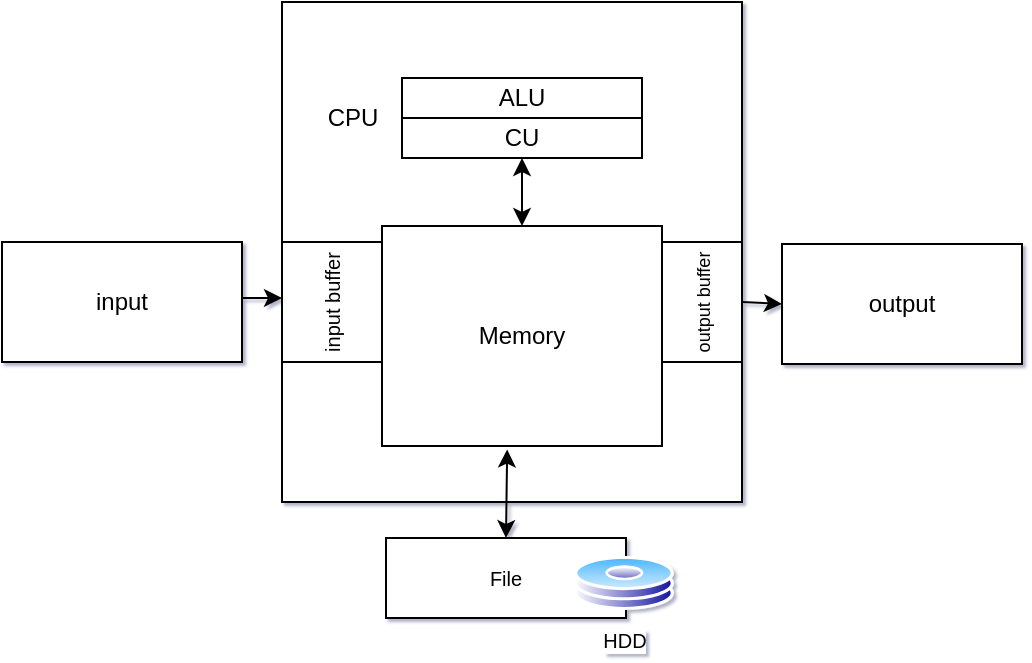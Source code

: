 <mxfile>
    <diagram id="-buf4lGA7eBUqtwilpqc" name="Page-1">
        <mxGraphModel dx="364" dy="338" grid="1" gridSize="10" guides="1" tooltips="1" connect="1" arrows="1" fold="1" page="1" pageScale="1" pageWidth="850" pageHeight="1100" background="#ffffff" math="0" shadow="1">
            <root>
                <mxCell id="0"/>
                <mxCell id="1" parent="0"/>
                <mxCell id="2" value="" style="rounded=0;whiteSpace=wrap;html=1;labelBackgroundColor=#FFFFFF;fontColor=#000000;" vertex="1" parent="1">
                    <mxGeometry x="160" y="82" width="230" height="250" as="geometry"/>
                </mxCell>
                <mxCell id="3" value="Memory" style="rounded=0;whiteSpace=wrap;html=1;" vertex="1" parent="1">
                    <mxGeometry x="210" y="194" width="140" height="110" as="geometry"/>
                </mxCell>
                <mxCell id="4" value="input" style="rounded=0;whiteSpace=wrap;html=1;" vertex="1" parent="1">
                    <mxGeometry x="20" y="202" width="120" height="60" as="geometry"/>
                </mxCell>
                <mxCell id="5" value="output" style="rounded=0;whiteSpace=wrap;html=1;" vertex="1" parent="1">
                    <mxGeometry x="410" y="203" width="120" height="60" as="geometry"/>
                </mxCell>
                <mxCell id="7" value="ALU" style="rounded=0;whiteSpace=wrap;html=1;" vertex="1" parent="1">
                    <mxGeometry x="220" y="120" width="120" height="20" as="geometry"/>
                </mxCell>
                <mxCell id="9" value="CU" style="rounded=0;whiteSpace=wrap;html=1;" vertex="1" parent="1">
                    <mxGeometry x="220" y="140" width="120" height="20" as="geometry"/>
                </mxCell>
                <mxCell id="10" value="CPU" style="text;html=1;resizable=0;autosize=1;align=center;verticalAlign=middle;points=[];fillColor=none;strokeColor=none;rounded=0;" vertex="1" parent="1">
                    <mxGeometry x="175" y="130" width="40" height="20" as="geometry"/>
                </mxCell>
                <mxCell id="11" value="&lt;font style=&quot;font-size: 10px&quot;&gt;input buffer&lt;/font&gt;" style="rounded=0;whiteSpace=wrap;html=1;fontFamily=Helvetica;labelBackgroundColor=none;horizontal=0;" vertex="1" parent="1">
                    <mxGeometry x="160" y="202" width="50" height="60" as="geometry"/>
                </mxCell>
                <mxCell id="14" value="&lt;font style=&quot;font-size: 9px&quot;&gt;output buffer&lt;/font&gt;" style="rounded=0;whiteSpace=wrap;html=1;horizontal=0;" vertex="1" parent="1">
                    <mxGeometry x="350" y="202" width="40" height="60" as="geometry"/>
                </mxCell>
                <mxCell id="17" value="File" style="rounded=0;whiteSpace=wrap;html=1;fontFamily=Helvetica;fontSize=10;" vertex="1" parent="1">
                    <mxGeometry x="212" y="350" width="120" height="40" as="geometry"/>
                </mxCell>
                <mxCell id="18" value="HDD" style="aspect=fixed;perimeter=ellipsePerimeter;html=1;align=center;shadow=0;dashed=0;spacingTop=3;image;image=img/lib/active_directory/hard_disk.svg;fontFamily=Helvetica;fontSize=10;" vertex="1" parent="1">
                    <mxGeometry x="306" y="359" width="50" height="27" as="geometry"/>
                </mxCell>
                <mxCell id="22" value="" style="endArrow=classic;startArrow=classic;html=1;fontFamily=Helvetica;fontSize=10;exitX=0.5;exitY=0;exitDx=0;exitDy=0;entryX=0.447;entryY=1.016;entryDx=0;entryDy=0;entryPerimeter=0;" edge="1" parent="1" source="17" target="3">
                    <mxGeometry width="50" height="50" relative="1" as="geometry">
                        <mxPoint x="250" y="280" as="sourcePoint"/>
                        <mxPoint x="300" y="230" as="targetPoint"/>
                    </mxGeometry>
                </mxCell>
                <mxCell id="27" value="" style="endArrow=classic;html=1;fontFamily=Helvetica;fontSize=10;" edge="1" parent="1">
                    <mxGeometry width="50" height="50" relative="1" as="geometry">
                        <mxPoint x="140" y="230" as="sourcePoint"/>
                        <mxPoint x="160" y="230" as="targetPoint"/>
                    </mxGeometry>
                </mxCell>
                <mxCell id="29" value="" style="endArrow=classic;html=1;fontFamily=Helvetica;fontSize=10;entryX=0;entryY=0.5;entryDx=0;entryDy=0;exitX=1;exitY=0.5;exitDx=0;exitDy=0;" edge="1" parent="1" source="14" target="5">
                    <mxGeometry width="50" height="50" relative="1" as="geometry">
                        <mxPoint x="390" y="330" as="sourcePoint"/>
                        <mxPoint x="440" y="280" as="targetPoint"/>
                    </mxGeometry>
                </mxCell>
                <mxCell id="31" value="" style="endArrow=classic;startArrow=classic;html=1;fontFamily=Helvetica;fontSize=10;entryX=0.5;entryY=1;entryDx=0;entryDy=0;exitX=0.5;exitY=0;exitDx=0;exitDy=0;" edge="1" parent="1" source="3" target="9">
                    <mxGeometry width="50" height="50" relative="1" as="geometry">
                        <mxPoint x="250" y="280" as="sourcePoint"/>
                        <mxPoint x="300" y="230" as="targetPoint"/>
                    </mxGeometry>
                </mxCell>
            </root>
        </mxGraphModel>
    </diagram>
</mxfile>